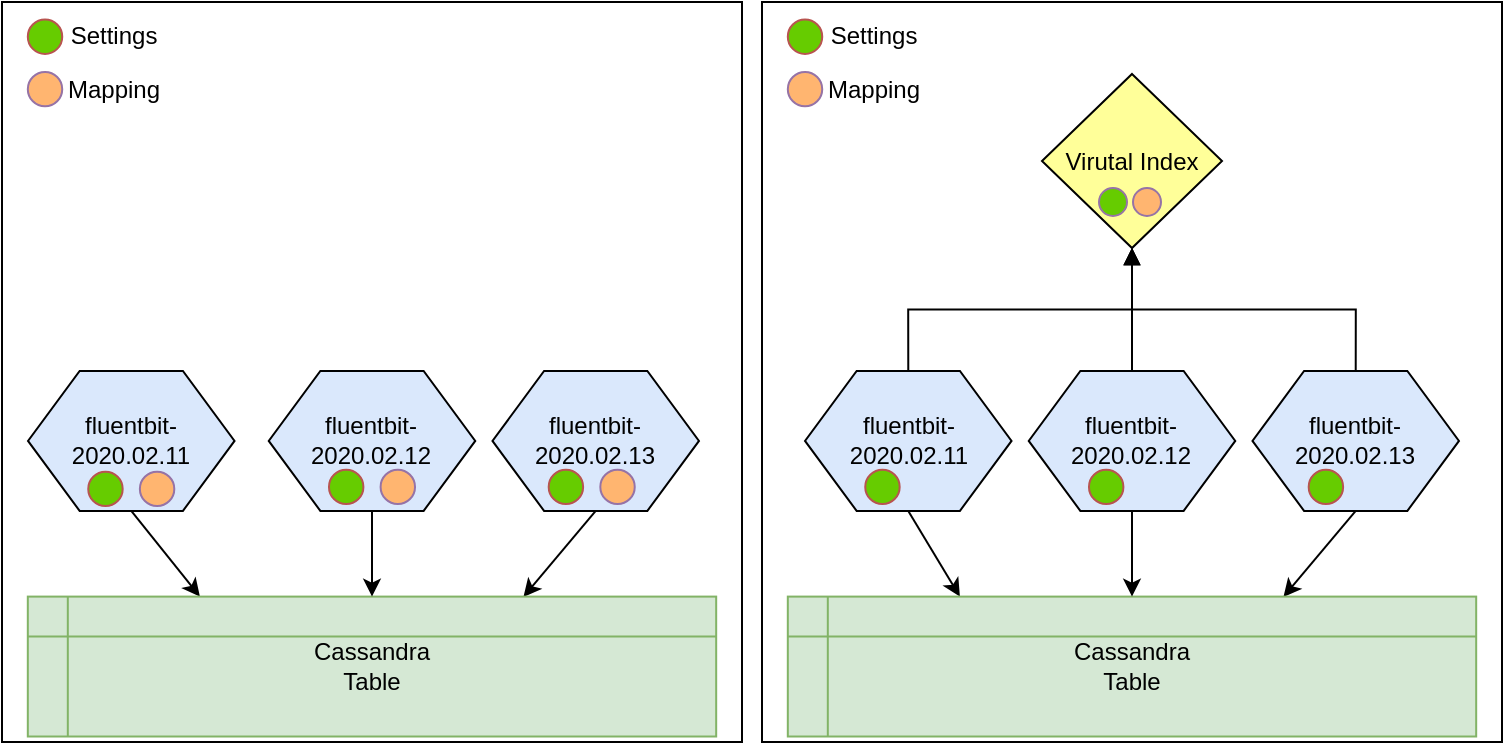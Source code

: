 <mxfile version="12.1.0" type="device" pages="1"><diagram id="bSe8_AE60OYJhRW7Iax6" name="Page-1"><mxGraphModel dx="1119" dy="723" grid="1" gridSize="10" guides="1" tooltips="1" connect="1" arrows="1" fold="1" page="1" pageScale="1" pageWidth="827" pageHeight="1169" math="0" shadow="0"><root><mxCell id="0"/><mxCell id="1" parent="0"/><mxCell id="W0EHZO9aZBrXAjlD9L4p-42" value="" style="group" vertex="1" connectable="0" parent="1"><mxGeometry x="10" y="154" width="370" height="376" as="geometry"/></mxCell><mxCell id="W0EHZO9aZBrXAjlD9L4p-1" value="" style="whiteSpace=wrap;html=1;aspect=fixed;" vertex="1" parent="W0EHZO9aZBrXAjlD9L4p-42"><mxGeometry width="370" height="370" as="geometry"/></mxCell><mxCell id="W0EHZO9aZBrXAjlD9L4p-4" value="&lt;span style=&quot;white-space: normal&quot;&gt;fluentbit-2020.02.11&lt;/span&gt;" style="shape=hexagon;perimeter=hexagonPerimeter2;whiteSpace=wrap;html=1;fillColor=#dae8fc;strokeColor=#000000;" vertex="1" parent="W0EHZO9aZBrXAjlD9L4p-42"><mxGeometry x="13.012" y="184.502" width="103.256" height="69.953" as="geometry"/></mxCell><mxCell id="W0EHZO9aZBrXAjlD9L4p-5" value="&lt;span style=&quot;white-space: normal&quot;&gt;fluentbit-2020.02.12&lt;/span&gt;" style="shape=hexagon;perimeter=hexagonPerimeter2;whiteSpace=wrap;html=1;fillColor=#dae8fc;strokeColor=#000000;" vertex="1" parent="W0EHZO9aZBrXAjlD9L4p-42"><mxGeometry x="133.372" y="184.502" width="103.256" height="69.953" as="geometry"/></mxCell><mxCell id="W0EHZO9aZBrXAjlD9L4p-6" value="&lt;span style=&quot;white-space: normal&quot;&gt;fluentbit-2020.02.13&lt;/span&gt;" style="shape=hexagon;perimeter=hexagonPerimeter2;whiteSpace=wrap;html=1;fillColor=#dae8fc;strokeColor=#000000;" vertex="1" parent="W0EHZO9aZBrXAjlD9L4p-42"><mxGeometry x="245.233" y="184.502" width="103.256" height="69.953" as="geometry"/></mxCell><mxCell id="W0EHZO9aZBrXAjlD9L4p-7" value="" style="endArrow=classic;html=1;exitX=0.5;exitY=1;exitDx=0;exitDy=0;entryX=0.25;entryY=0;entryDx=0;entryDy=0;" edge="1" parent="W0EHZO9aZBrXAjlD9L4p-42" source="W0EHZO9aZBrXAjlD9L4p-4" target="W0EHZO9aZBrXAjlD9L4p-11"><mxGeometry width="50" height="50" relative="1" as="geometry"><mxPoint x="64.535" y="297.302" as="sourcePoint"/><mxPoint x="103.256" y="297.302" as="targetPoint"/></mxGeometry></mxCell><mxCell id="W0EHZO9aZBrXAjlD9L4p-10" value="" style="endArrow=classic;html=1;entryX=0.72;entryY=0.002;entryDx=0;entryDy=0;exitX=0.5;exitY=1;exitDx=0;exitDy=0;entryPerimeter=0;" edge="1" parent="W0EHZO9aZBrXAjlD9L4p-42" source="W0EHZO9aZBrXAjlD9L4p-6" target="W0EHZO9aZBrXAjlD9L4p-11"><mxGeometry width="50" height="50" relative="1" as="geometry"><mxPoint x="4.302" y="437.209" as="sourcePoint"/><mxPoint x="266.744" y="297.302" as="targetPoint"/></mxGeometry></mxCell><mxCell id="W0EHZO9aZBrXAjlD9L4p-11" value="Cassandra&lt;br&gt;Table" style="shape=internalStorage;whiteSpace=wrap;html=1;backgroundOutline=1;strokeColor=#82b366;fillColor=#d5e8d4;" vertex="1" parent="W0EHZO9aZBrXAjlD9L4p-42"><mxGeometry x="12.907" y="297.302" width="344.186" height="69.953" as="geometry"/></mxCell><mxCell id="W0EHZO9aZBrXAjlD9L4p-8" style="edgeStyle=orthogonalEdgeStyle;rounded=0;orthogonalLoop=1;jettySize=auto;html=1;exitX=0.5;exitY=1;exitDx=0;exitDy=0;entryX=0.5;entryY=0;entryDx=0;entryDy=0;" edge="1" parent="W0EHZO9aZBrXAjlD9L4p-42" source="W0EHZO9aZBrXAjlD9L4p-5" target="W0EHZO9aZBrXAjlD9L4p-11"><mxGeometry relative="1" as="geometry"><mxPoint x="185" y="297.302" as="targetPoint"/></mxGeometry></mxCell><mxCell id="W0EHZO9aZBrXAjlD9L4p-13" value="" style="ellipse;whiteSpace=wrap;html=1;aspect=fixed;strokeColor=#b85450;fillColor=#66CC00;" vertex="1" parent="W0EHZO9aZBrXAjlD9L4p-42"><mxGeometry x="12.907" y="8.744" width="17.209" height="17.209" as="geometry"/></mxCell><mxCell id="W0EHZO9aZBrXAjlD9L4p-14" value="" style="ellipse;whiteSpace=wrap;html=1;aspect=fixed;strokeColor=#9673a6;fillColor=#FFB570;" vertex="1" parent="W0EHZO9aZBrXAjlD9L4p-42"><mxGeometry x="12.907" y="34.977" width="17.209" height="17.209" as="geometry"/></mxCell><mxCell id="W0EHZO9aZBrXAjlD9L4p-15" value="" style="ellipse;whiteSpace=wrap;html=1;aspect=fixed;strokeColor=#b85450;fillColor=#66CC00;" vertex="1" parent="W0EHZO9aZBrXAjlD9L4p-42"><mxGeometry x="43.128" y="234.849" width="17.209" height="17.209" as="geometry"/></mxCell><mxCell id="W0EHZO9aZBrXAjlD9L4p-16" value="" style="ellipse;whiteSpace=wrap;html=1;aspect=fixed;strokeColor=#9673a6;fillColor=#FFB570;" vertex="1" parent="W0EHZO9aZBrXAjlD9L4p-42"><mxGeometry x="68.942" y="234.849" width="17.209" height="17.209" as="geometry"/></mxCell><mxCell id="W0EHZO9aZBrXAjlD9L4p-17" value="" style="ellipse;whiteSpace=wrap;html=1;aspect=fixed;strokeColor=#b85450;fillColor=#66CC00;" vertex="1" parent="W0EHZO9aZBrXAjlD9L4p-42"><mxGeometry x="163.488" y="233.849" width="17.209" height="17.209" as="geometry"/></mxCell><mxCell id="W0EHZO9aZBrXAjlD9L4p-18" value="" style="ellipse;whiteSpace=wrap;html=1;aspect=fixed;strokeColor=#9673a6;fillColor=#FFB570;" vertex="1" parent="W0EHZO9aZBrXAjlD9L4p-42"><mxGeometry x="189.302" y="233.849" width="17.209" height="17.209" as="geometry"/></mxCell><mxCell id="W0EHZO9aZBrXAjlD9L4p-19" value="" style="ellipse;whiteSpace=wrap;html=1;aspect=fixed;strokeColor=#b85450;fillColor=#66CC00;" vertex="1" parent="W0EHZO9aZBrXAjlD9L4p-42"><mxGeometry x="273.349" y="233.849" width="17.209" height="17.209" as="geometry"/></mxCell><mxCell id="W0EHZO9aZBrXAjlD9L4p-20" value="" style="ellipse;whiteSpace=wrap;html=1;aspect=fixed;strokeColor=#9673a6;fillColor=#FFB570;" vertex="1" parent="W0EHZO9aZBrXAjlD9L4p-42"><mxGeometry x="299.163" y="233.849" width="17.209" height="17.209" as="geometry"/></mxCell><mxCell id="W0EHZO9aZBrXAjlD9L4p-22" value="Settings" style="text;html=1;strokeColor=none;fillColor=none;align=center;verticalAlign=middle;whiteSpace=wrap;rounded=0;" vertex="1" parent="W0EHZO9aZBrXAjlD9L4p-42"><mxGeometry x="38.919" y="8.744" width="34.419" height="17.488" as="geometry"/></mxCell><mxCell id="W0EHZO9aZBrXAjlD9L4p-23" value="Mapping" style="text;html=1;strokeColor=none;fillColor=none;align=center;verticalAlign=middle;whiteSpace=wrap;rounded=0;" vertex="1" parent="W0EHZO9aZBrXAjlD9L4p-42"><mxGeometry x="38.919" y="34.977" width="34.419" height="17.488" as="geometry"/></mxCell><mxCell id="W0EHZO9aZBrXAjlD9L4p-44" value="" style="group;fillColor=none;strokeColor=none;" vertex="1" connectable="0" parent="1"><mxGeometry x="390" y="154" width="370" height="376" as="geometry"/></mxCell><mxCell id="W0EHZO9aZBrXAjlD9L4p-45" value="" style="whiteSpace=wrap;html=1;aspect=fixed;" vertex="1" parent="W0EHZO9aZBrXAjlD9L4p-44"><mxGeometry width="370" height="370" as="geometry"/></mxCell><mxCell id="W0EHZO9aZBrXAjlD9L4p-69" style="edgeStyle=orthogonalEdgeStyle;rounded=0;orthogonalLoop=1;jettySize=auto;html=1;exitX=0.5;exitY=0;exitDx=0;exitDy=0;endArrow=block;endFill=1;" edge="1" parent="W0EHZO9aZBrXAjlD9L4p-44" source="W0EHZO9aZBrXAjlD9L4p-46" target="W0EHZO9aZBrXAjlD9L4p-3"><mxGeometry relative="1" as="geometry"/></mxCell><mxCell id="W0EHZO9aZBrXAjlD9L4p-46" value="&lt;span style=&quot;white-space: normal&quot;&gt;fluentbit-2020.02.11&lt;/span&gt;" style="shape=hexagon;perimeter=hexagonPerimeter2;whiteSpace=wrap;html=1;fillColor=#dae8fc;strokeColor=#000000;" vertex="1" parent="W0EHZO9aZBrXAjlD9L4p-44"><mxGeometry x="21.512" y="184.502" width="103.256" height="69.953" as="geometry"/></mxCell><mxCell id="W0EHZO9aZBrXAjlD9L4p-47" value="&lt;span style=&quot;white-space: normal&quot;&gt;fluentbit-2020.02.12&lt;/span&gt;" style="shape=hexagon;perimeter=hexagonPerimeter2;whiteSpace=wrap;html=1;fillColor=#dae8fc;strokeColor=#000000;" vertex="1" parent="W0EHZO9aZBrXAjlD9L4p-44"><mxGeometry x="133.372" y="184.502" width="103.256" height="69.953" as="geometry"/></mxCell><mxCell id="W0EHZO9aZBrXAjlD9L4p-48" value="&lt;span style=&quot;white-space: normal&quot;&gt;fluentbit-2020.02.13&lt;/span&gt;" style="shape=hexagon;perimeter=hexagonPerimeter2;whiteSpace=wrap;html=1;fillColor=#dae8fc;strokeColor=#000000;" vertex="1" parent="W0EHZO9aZBrXAjlD9L4p-44"><mxGeometry x="245.233" y="184.502" width="103.256" height="69.953" as="geometry"/></mxCell><mxCell id="W0EHZO9aZBrXAjlD9L4p-49" value="" style="endArrow=classic;html=1;exitX=0.5;exitY=1;exitDx=0;exitDy=0;entryX=0.25;entryY=0;entryDx=0;entryDy=0;" edge="1" parent="W0EHZO9aZBrXAjlD9L4p-44" source="W0EHZO9aZBrXAjlD9L4p-46" target="W0EHZO9aZBrXAjlD9L4p-51"><mxGeometry width="50" height="50" relative="1" as="geometry"><mxPoint x="64.535" y="297.302" as="sourcePoint"/><mxPoint x="103.256" y="297.302" as="targetPoint"/></mxGeometry></mxCell><mxCell id="W0EHZO9aZBrXAjlD9L4p-50" value="" style="endArrow=classic;html=1;entryX=0.72;entryY=0.002;entryDx=0;entryDy=0;exitX=0.5;exitY=1;exitDx=0;exitDy=0;entryPerimeter=0;" edge="1" parent="W0EHZO9aZBrXAjlD9L4p-44" source="W0EHZO9aZBrXAjlD9L4p-48" target="W0EHZO9aZBrXAjlD9L4p-51"><mxGeometry width="50" height="50" relative="1" as="geometry"><mxPoint x="4.302" y="437.209" as="sourcePoint"/><mxPoint x="266.744" y="297.302" as="targetPoint"/></mxGeometry></mxCell><mxCell id="W0EHZO9aZBrXAjlD9L4p-51" value="Cassandra&lt;br&gt;Table" style="shape=internalStorage;whiteSpace=wrap;html=1;backgroundOutline=1;strokeColor=#82b366;fillColor=#d5e8d4;" vertex="1" parent="W0EHZO9aZBrXAjlD9L4p-44"><mxGeometry x="12.907" y="297.302" width="344.186" height="69.953" as="geometry"/></mxCell><mxCell id="W0EHZO9aZBrXAjlD9L4p-52" style="edgeStyle=orthogonalEdgeStyle;rounded=0;orthogonalLoop=1;jettySize=auto;html=1;exitX=0.5;exitY=1;exitDx=0;exitDy=0;entryX=0.5;entryY=0;entryDx=0;entryDy=0;" edge="1" parent="W0EHZO9aZBrXAjlD9L4p-44" source="W0EHZO9aZBrXAjlD9L4p-47" target="W0EHZO9aZBrXAjlD9L4p-51"><mxGeometry relative="1" as="geometry"><mxPoint x="185" y="297.302" as="targetPoint"/></mxGeometry></mxCell><mxCell id="W0EHZO9aZBrXAjlD9L4p-53" value="" style="ellipse;whiteSpace=wrap;html=1;aspect=fixed;strokeColor=#b85450;fillColor=#66CC00;" vertex="1" parent="W0EHZO9aZBrXAjlD9L4p-44"><mxGeometry x="12.907" y="8.744" width="17.209" height="17.209" as="geometry"/></mxCell><mxCell id="W0EHZO9aZBrXAjlD9L4p-54" value="" style="ellipse;whiteSpace=wrap;html=1;aspect=fixed;strokeColor=#9673a6;fillColor=#FFB570;" vertex="1" parent="W0EHZO9aZBrXAjlD9L4p-44"><mxGeometry x="12.907" y="34.977" width="17.209" height="17.209" as="geometry"/></mxCell><mxCell id="W0EHZO9aZBrXAjlD9L4p-55" value="" style="ellipse;whiteSpace=wrap;html=1;aspect=fixed;strokeColor=#b85450;fillColor=#66CC00;" vertex="1" parent="W0EHZO9aZBrXAjlD9L4p-44"><mxGeometry x="51.628" y="233.849" width="17.209" height="17.209" as="geometry"/></mxCell><mxCell id="W0EHZO9aZBrXAjlD9L4p-57" value="" style="ellipse;whiteSpace=wrap;html=1;aspect=fixed;strokeColor=#b85450;fillColor=#66CC00;" vertex="1" parent="W0EHZO9aZBrXAjlD9L4p-44"><mxGeometry x="163.488" y="233.849" width="17.209" height="17.209" as="geometry"/></mxCell><mxCell id="W0EHZO9aZBrXAjlD9L4p-59" value="" style="ellipse;whiteSpace=wrap;html=1;aspect=fixed;strokeColor=#b85450;fillColor=#66CC00;" vertex="1" parent="W0EHZO9aZBrXAjlD9L4p-44"><mxGeometry x="273.349" y="233.849" width="17.209" height="17.209" as="geometry"/></mxCell><mxCell id="W0EHZO9aZBrXAjlD9L4p-61" value="Settings" style="text;html=1;strokeColor=none;fillColor=none;align=center;verticalAlign=middle;whiteSpace=wrap;rounded=0;" vertex="1" parent="W0EHZO9aZBrXAjlD9L4p-44"><mxGeometry x="38.919" y="8.744" width="34.419" height="17.488" as="geometry"/></mxCell><mxCell id="W0EHZO9aZBrXAjlD9L4p-62" value="Mapping" style="text;html=1;strokeColor=none;fillColor=none;align=center;verticalAlign=middle;whiteSpace=wrap;rounded=0;" vertex="1" parent="W0EHZO9aZBrXAjlD9L4p-44"><mxGeometry x="38.919" y="34.977" width="34.419" height="17.488" as="geometry"/></mxCell><mxCell id="W0EHZO9aZBrXAjlD9L4p-3" value="Virutal Index" style="rhombus;whiteSpace=wrap;html=1;fillColor=#FFFF99;" vertex="1" parent="W0EHZO9aZBrXAjlD9L4p-44"><mxGeometry x="140" y="36" width="90" height="87" as="geometry"/></mxCell><mxCell id="W0EHZO9aZBrXAjlD9L4p-65" value="" style="ellipse;whiteSpace=wrap;html=1;aspect=fixed;strokeColor=#9673a6;fillColor=#FFB570;" vertex="1" parent="W0EHZO9aZBrXAjlD9L4p-44"><mxGeometry x="185.5" y="93" width="14" height="14" as="geometry"/></mxCell><mxCell id="W0EHZO9aZBrXAjlD9L4p-66" value="" style="ellipse;whiteSpace=wrap;html=1;aspect=fixed;strokeColor=#9673a6;fillColor=#66CC00;" vertex="1" parent="W0EHZO9aZBrXAjlD9L4p-44"><mxGeometry x="168.5" y="93" width="14" height="14" as="geometry"/></mxCell><mxCell id="W0EHZO9aZBrXAjlD9L4p-71" style="edgeStyle=orthogonalEdgeStyle;rounded=0;orthogonalLoop=1;jettySize=auto;html=1;exitX=0.5;exitY=0;exitDx=0;exitDy=0;entryX=0.5;entryY=1;entryDx=0;entryDy=0;endArrow=block;endFill=1;" edge="1" parent="W0EHZO9aZBrXAjlD9L4p-44" source="W0EHZO9aZBrXAjlD9L4p-48" target="W0EHZO9aZBrXAjlD9L4p-3"><mxGeometry relative="1" as="geometry"><mxPoint x="190" y="126" as="targetPoint"/></mxGeometry></mxCell><mxCell id="W0EHZO9aZBrXAjlD9L4p-70" style="edgeStyle=orthogonalEdgeStyle;rounded=0;orthogonalLoop=1;jettySize=auto;html=1;exitX=0.5;exitY=0;exitDx=0;exitDy=0;entryX=0.5;entryY=1;entryDx=0;entryDy=0;endArrow=block;endFill=1;" edge="1" parent="W0EHZO9aZBrXAjlD9L4p-44" source="W0EHZO9aZBrXAjlD9L4p-47" target="W0EHZO9aZBrXAjlD9L4p-3"><mxGeometry relative="1" as="geometry"><mxPoint x="190" y="126" as="targetPoint"/></mxGeometry></mxCell></root></mxGraphModel></diagram></mxfile>